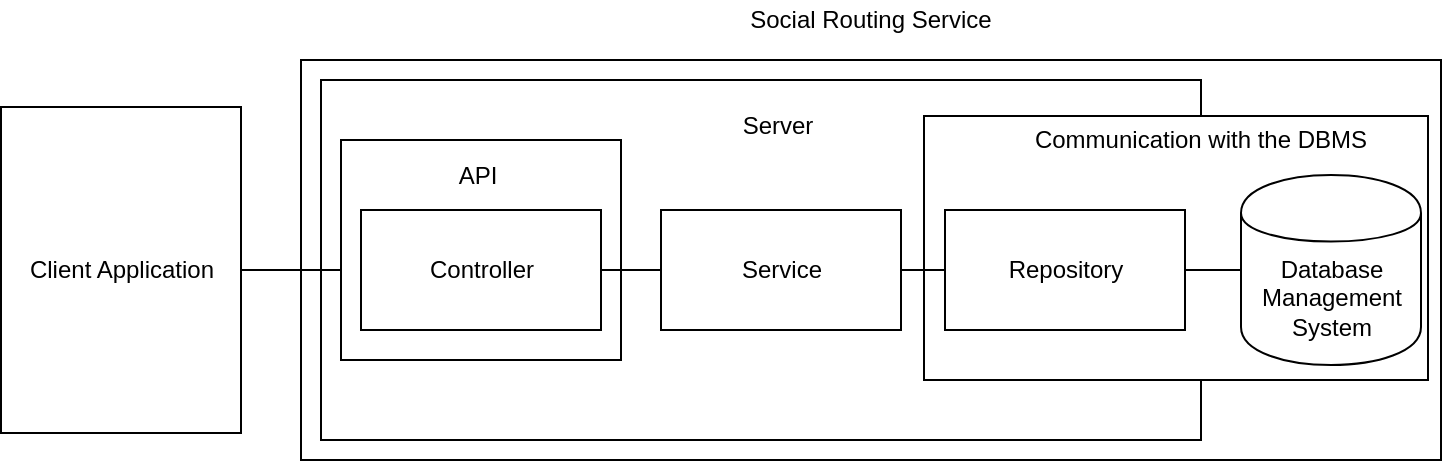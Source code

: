 <mxfile version="10.5.2" type="device"><diagram id="we868xQOlSfb2lg2x-F3" name="Page-1"><mxGraphModel dx="984" dy="456" grid="0" gridSize="10" guides="1" tooltips="1" connect="1" arrows="1" fold="1" page="1" pageScale="1" pageWidth="827" pageHeight="1169" math="0" shadow="0"><root><mxCell id="0"/><mxCell id="1" parent="0"/><mxCell id="MyO-ibM9cncj3SlNR4gC-7" value="" style="rounded=0;whiteSpace=wrap;html=1;" parent="1" vertex="1"><mxGeometry x="202.5" y="280" width="570" height="200" as="geometry"/></mxCell><mxCell id="f2vqTpnOnQO6Q9fLf8Pa-3" value="" style="rounded=0;whiteSpace=wrap;html=1;" vertex="1" parent="1"><mxGeometry x="212.5" y="290" width="440" height="180" as="geometry"/></mxCell><mxCell id="f2vqTpnOnQO6Q9fLf8Pa-6" value="" style="rounded=0;whiteSpace=wrap;html=1;" vertex="1" parent="1"><mxGeometry x="514" y="308" width="252" height="132" as="geometry"/></mxCell><mxCell id="MyO-ibM9cncj3SlNR4gC-18" value="" style="rounded=0;whiteSpace=wrap;html=1;" parent="1" vertex="1"><mxGeometry x="222.5" y="320" width="140" height="110" as="geometry"/></mxCell><mxCell id="MyO-ibM9cncj3SlNR4gC-9" value="Database Management System" style="shape=cylinder;whiteSpace=wrap;html=1;boundedLbl=1;backgroundOutline=1;" parent="1" vertex="1"><mxGeometry x="672.5" y="337.5" width="90" height="95" as="geometry"/></mxCell><mxCell id="MyO-ibM9cncj3SlNR4gC-11" value="Client Application" style="rounded=0;whiteSpace=wrap;html=1;" parent="1" vertex="1"><mxGeometry x="52.5" y="303.5" width="120" height="163" as="geometry"/></mxCell><mxCell id="MyO-ibM9cncj3SlNR4gC-12" value="" style="endArrow=none;html=1;exitX=1;exitY=0.5;exitDx=0;exitDy=0;" parent="1" source="MyO-ibM9cncj3SlNR4gC-11" edge="1"><mxGeometry width="50" height="50" relative="1" as="geometry"><mxPoint x="-7.5" y="560" as="sourcePoint"/><mxPoint x="222.5" y="385" as="targetPoint"/></mxGeometry></mxCell><mxCell id="MyO-ibM9cncj3SlNR4gC-2" value="Repository&lt;br&gt;" style="rounded=0;whiteSpace=wrap;html=1;" parent="1" vertex="1"><mxGeometry x="524.5" y="355" width="120" height="60" as="geometry"/></mxCell><mxCell id="MyO-ibM9cncj3SlNR4gC-4" value="Service&lt;br&gt;" style="rounded=0;whiteSpace=wrap;html=1;" parent="1" vertex="1"><mxGeometry x="382.5" y="355" width="120" height="60" as="geometry"/></mxCell><mxCell id="MyO-ibM9cncj3SlNR4gC-13" value="" style="endArrow=none;html=1;entryX=0;entryY=0.5;entryDx=0;entryDy=0;exitX=1;exitY=0.5;exitDx=0;exitDy=0;" parent="1" source="MyO-ibM9cncj3SlNR4gC-3" target="MyO-ibM9cncj3SlNR4gC-4" edge="1"><mxGeometry width="50" height="50" relative="1" as="geometry"><mxPoint x="192.5" y="560" as="sourcePoint"/><mxPoint x="242.5" y="510" as="targetPoint"/></mxGeometry></mxCell><mxCell id="MyO-ibM9cncj3SlNR4gC-14" value="" style="endArrow=none;html=1;entryX=0;entryY=0.5;entryDx=0;entryDy=0;exitX=1;exitY=0.5;exitDx=0;exitDy=0;" parent="1" source="MyO-ibM9cncj3SlNR4gC-4" target="MyO-ibM9cncj3SlNR4gC-2" edge="1"><mxGeometry width="50" height="50" relative="1" as="geometry"><mxPoint x="492.5" y="500" as="sourcePoint"/><mxPoint x="542.5" y="450" as="targetPoint"/></mxGeometry></mxCell><mxCell id="MyO-ibM9cncj3SlNR4gC-15" value="" style="endArrow=none;html=1;entryX=0;entryY=0.5;entryDx=0;entryDy=0;exitX=1;exitY=0.5;exitDx=0;exitDy=0;" parent="1" source="MyO-ibM9cncj3SlNR4gC-2" target="MyO-ibM9cncj3SlNR4gC-9" edge="1"><mxGeometry width="50" height="50" relative="1" as="geometry"><mxPoint x="732.5" y="440" as="sourcePoint"/><mxPoint x="782.5" y="390" as="targetPoint"/></mxGeometry></mxCell><mxCell id="MyO-ibM9cncj3SlNR4gC-3" value="Controller&lt;br&gt;" style="rounded=0;whiteSpace=wrap;html=1;" parent="1" vertex="1"><mxGeometry x="232.5" y="355" width="120" height="60" as="geometry"/></mxCell><mxCell id="MyO-ibM9cncj3SlNR4gC-16" value="API" style="text;html=1;strokeColor=none;fillColor=none;align=center;verticalAlign=middle;whiteSpace=wrap;rounded=0;" parent="1" vertex="1"><mxGeometry x="270.5" y="327.5" width="40" height="20" as="geometry"/></mxCell><mxCell id="f2vqTpnOnQO6Q9fLf8Pa-4" value="Social Routing Service" style="text;html=1;strokeColor=none;fillColor=none;align=center;verticalAlign=middle;whiteSpace=wrap;rounded=0;" vertex="1" parent="1"><mxGeometry x="420" y="250" width="135" height="20" as="geometry"/></mxCell><mxCell id="f2vqTpnOnQO6Q9fLf8Pa-5" value="Server" style="text;html=1;strokeColor=none;fillColor=none;align=center;verticalAlign=middle;whiteSpace=wrap;rounded=0;" vertex="1" parent="1"><mxGeometry x="420.5" y="302.5" width="40" height="20" as="geometry"/></mxCell><mxCell id="f2vqTpnOnQO6Q9fLf8Pa-7" value="Communication with the DBMS" style="text;html=1;strokeColor=none;fillColor=none;align=center;verticalAlign=middle;whiteSpace=wrap;rounded=0;" vertex="1" parent="1"><mxGeometry x="562" y="310" width="181" height="20" as="geometry"/></mxCell></root></mxGraphModel></diagram></mxfile>